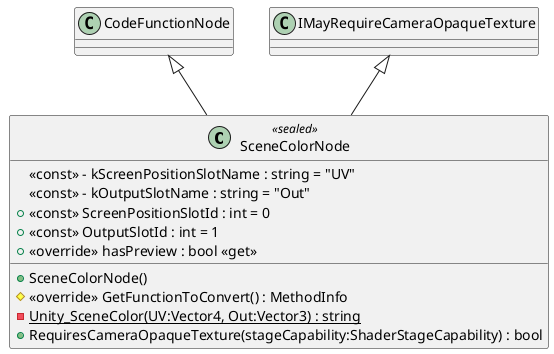 @startuml
class SceneColorNode <<sealed>> {
    <<const>> - kScreenPositionSlotName : string = "UV"
    <<const>> - kOutputSlotName : string = "Out"
    + <<const>> ScreenPositionSlotId : int = 0
    + <<const>> OutputSlotId : int = 1
    + SceneColorNode()
    + <<override>> hasPreview : bool <<get>>
    # <<override>> GetFunctionToConvert() : MethodInfo
    {static} - Unity_SceneColor(UV:Vector4, Out:Vector3) : string
    + RequiresCameraOpaqueTexture(stageCapability:ShaderStageCapability) : bool
}
CodeFunctionNode <|-- SceneColorNode
IMayRequireCameraOpaqueTexture <|-- SceneColorNode
@enduml
